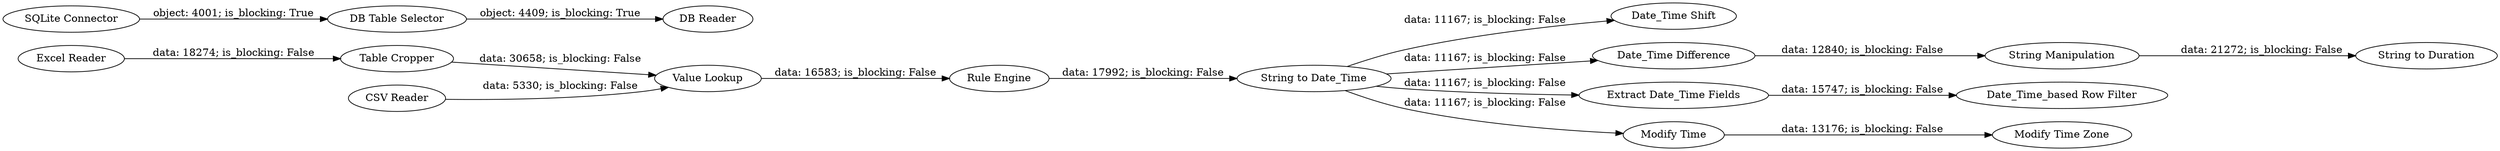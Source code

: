 digraph {
	"-464071963473893767_272" [label="Rule Engine"]
	"-464071963473893767_421" [label="Date_Time Shift"]
	"-464071963473893767_425" [label="Date_Time Difference"]
	"-464071963473893767_273" [label="String to Date_Time"]
	"-464071963473893767_271" [label="Value Lookup"]
	"-464071963473893767_403" [label="DB Table Selector"]
	"-464071963473893767_404" [label="DB Reader"]
	"-464071963473893767_429" [label="Modify Time Zone"]
	"-464071963473893767_426" [label="String to Duration"]
	"-464071963473893767_266" [label="Table Cropper"]
	"-464071963473893767_423" [label="Date_Time_based Row Filter"]
	"-464071963473893767_427" [label="String Manipulation"]
	"-464071963473893767_433" [label="Excel Reader"]
	"-464071963473893767_424" [label="CSV Reader"]
	"-464071963473893767_422" [label="Extract Date_Time Fields"]
	"-464071963473893767_428" [label="Modify Time"]
	"-464071963473893767_406" [label="SQLite Connector"]
	"-464071963473893767_273" -> "-464071963473893767_422" [label="data: 11167; is_blocking: False"]
	"-464071963473893767_433" -> "-464071963473893767_266" [label="data: 18274; is_blocking: False"]
	"-464071963473893767_422" -> "-464071963473893767_423" [label="data: 15747; is_blocking: False"]
	"-464071963473893767_406" -> "-464071963473893767_403" [label="object: 4001; is_blocking: True"]
	"-464071963473893767_424" -> "-464071963473893767_271" [label="data: 5330; is_blocking: False"]
	"-464071963473893767_272" -> "-464071963473893767_273" [label="data: 17992; is_blocking: False"]
	"-464071963473893767_427" -> "-464071963473893767_426" [label="data: 21272; is_blocking: False"]
	"-464071963473893767_425" -> "-464071963473893767_427" [label="data: 12840; is_blocking: False"]
	"-464071963473893767_271" -> "-464071963473893767_272" [label="data: 16583; is_blocking: False"]
	"-464071963473893767_403" -> "-464071963473893767_404" [label="object: 4409; is_blocking: True"]
	"-464071963473893767_428" -> "-464071963473893767_429" [label="data: 13176; is_blocking: False"]
	"-464071963473893767_266" -> "-464071963473893767_271" [label="data: 30658; is_blocking: False"]
	"-464071963473893767_273" -> "-464071963473893767_421" [label="data: 11167; is_blocking: False"]
	"-464071963473893767_273" -> "-464071963473893767_428" [label="data: 11167; is_blocking: False"]
	"-464071963473893767_273" -> "-464071963473893767_425" [label="data: 11167; is_blocking: False"]
	rankdir=LR
}
